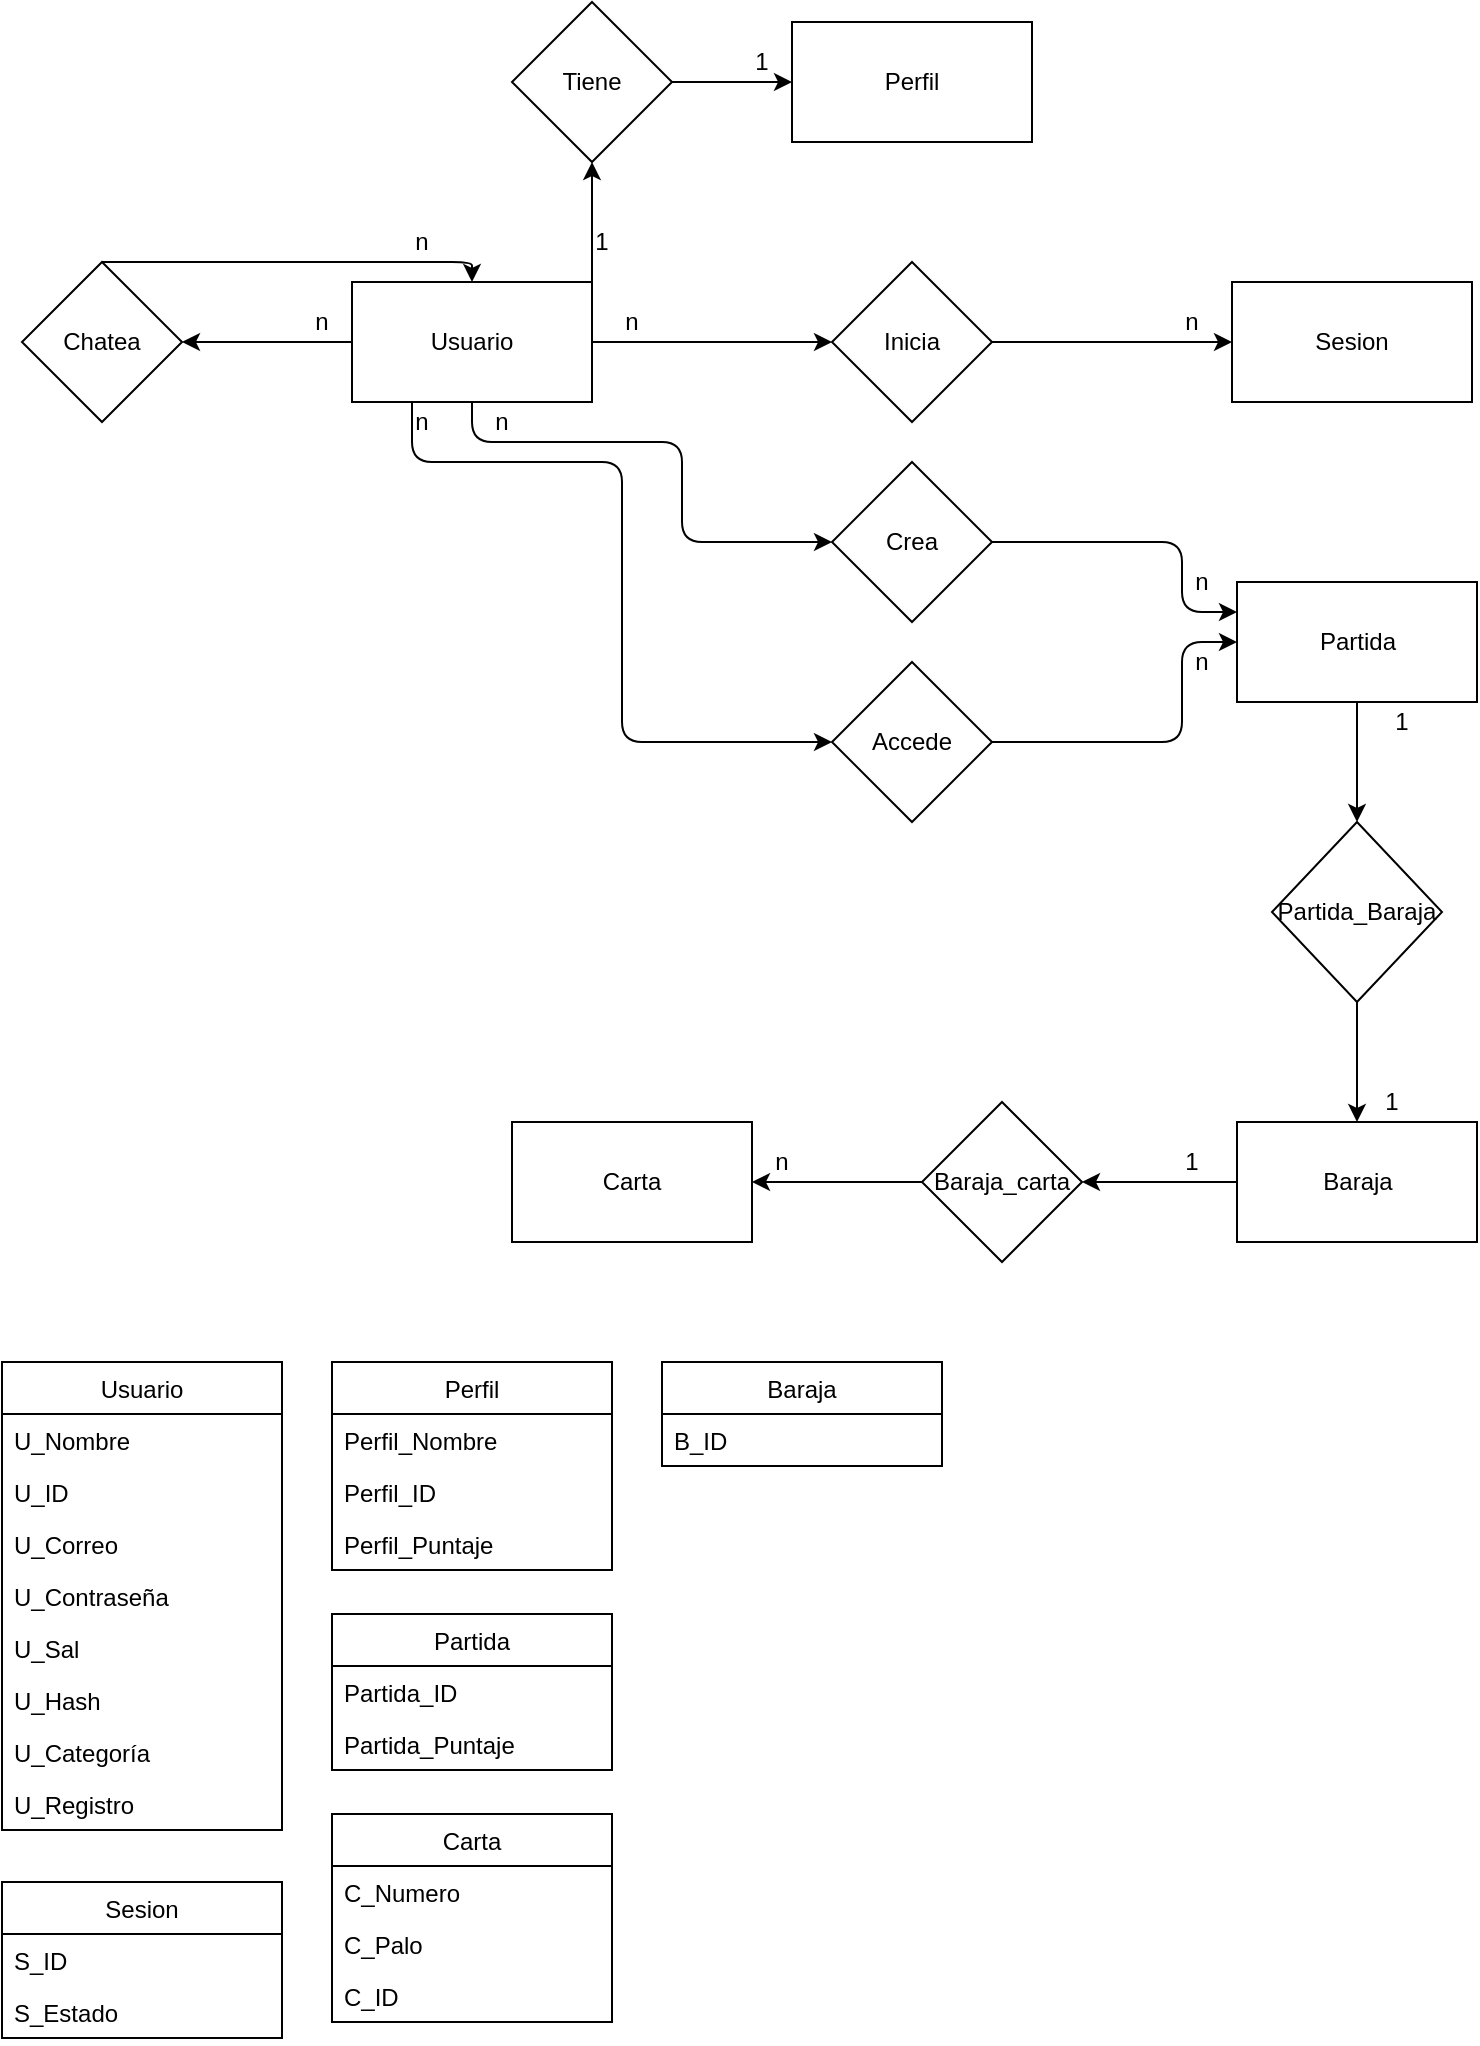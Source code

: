 <mxfile version="13.7.3" type="device"><diagram id="xdv91d4-Vmr4kZAku1YO" name="Page-1"><mxGraphModel dx="1061" dy="1552" grid="1" gridSize="10" guides="1" tooltips="1" connect="1" arrows="1" fold="1" page="1" pageScale="1" pageWidth="850" pageHeight="1100" math="0" shadow="0"><root><mxCell id="0"/><mxCell id="1" parent="0"/><mxCell id="jbKGC1kF1oDYvxE1R5Rq-1" value="Usuario" style="rounded=0;whiteSpace=wrap;html=1;" parent="1" vertex="1"><mxGeometry x="185" y="40" width="120" height="60" as="geometry"/></mxCell><mxCell id="jbKGC1kF1oDYvxE1R5Rq-6" value="Inicia" style="rhombus;whiteSpace=wrap;html=1;" parent="1" vertex="1"><mxGeometry x="425" y="30" width="80" height="80" as="geometry"/></mxCell><mxCell id="jbKGC1kF1oDYvxE1R5Rq-7" value="" style="endArrow=classic;html=1;exitX=1;exitY=0.5;exitDx=0;exitDy=0;entryX=0;entryY=0.5;entryDx=0;entryDy=0;" parent="1" source="jbKGC1kF1oDYvxE1R5Rq-1" target="jbKGC1kF1oDYvxE1R5Rq-6" edge="1"><mxGeometry width="50" height="50" relative="1" as="geometry"><mxPoint x="345" y="120" as="sourcePoint"/><mxPoint x="395" y="70" as="targetPoint"/></mxGeometry></mxCell><mxCell id="jbKGC1kF1oDYvxE1R5Rq-8" value="Sesion" style="rounded=0;whiteSpace=wrap;html=1;" parent="1" vertex="1"><mxGeometry x="625" y="40" width="120" height="60" as="geometry"/></mxCell><mxCell id="jbKGC1kF1oDYvxE1R5Rq-9" value="" style="endArrow=classic;html=1;exitX=1;exitY=0.5;exitDx=0;exitDy=0;entryX=0;entryY=0.5;entryDx=0;entryDy=0;" parent="1" source="jbKGC1kF1oDYvxE1R5Rq-6" target="jbKGC1kF1oDYvxE1R5Rq-8" edge="1"><mxGeometry width="50" height="50" relative="1" as="geometry"><mxPoint x="535" y="100" as="sourcePoint"/><mxPoint x="585" y="50" as="targetPoint"/></mxGeometry></mxCell><mxCell id="jbKGC1kF1oDYvxE1R5Rq-27" value="n" style="text;html=1;strokeColor=none;fillColor=none;align=center;verticalAlign=middle;whiteSpace=wrap;rounded=0;" parent="1" vertex="1"><mxGeometry x="305" y="50" width="40" height="20" as="geometry"/></mxCell><mxCell id="jbKGC1kF1oDYvxE1R5Rq-28" value="n" style="text;html=1;strokeColor=none;fillColor=none;align=center;verticalAlign=middle;whiteSpace=wrap;rounded=0;" parent="1" vertex="1"><mxGeometry x="585" y="50" width="40" height="20" as="geometry"/></mxCell><mxCell id="jbKGC1kF1oDYvxE1R5Rq-29" value="Chatea" style="rhombus;whiteSpace=wrap;html=1;" parent="1" vertex="1"><mxGeometry x="20" y="30" width="80" height="80" as="geometry"/></mxCell><mxCell id="jbKGC1kF1oDYvxE1R5Rq-32" value="" style="endArrow=classic;html=1;entryX=1;entryY=0.5;entryDx=0;entryDy=0;exitX=0;exitY=0.5;exitDx=0;exitDy=0;" parent="1" source="jbKGC1kF1oDYvxE1R5Rq-1" target="jbKGC1kF1oDYvxE1R5Rq-29" edge="1"><mxGeometry width="50" height="50" relative="1" as="geometry"><mxPoint x="120" y="100" as="sourcePoint"/><mxPoint x="170" y="50" as="targetPoint"/></mxGeometry></mxCell><mxCell id="jbKGC1kF1oDYvxE1R5Rq-33" value="" style="endArrow=classic;html=1;exitX=0.5;exitY=0;exitDx=0;exitDy=0;entryX=0.5;entryY=0;entryDx=0;entryDy=0;" parent="1" source="jbKGC1kF1oDYvxE1R5Rq-29" target="jbKGC1kF1oDYvxE1R5Rq-1" edge="1"><mxGeometry width="50" height="50" relative="1" as="geometry"><mxPoint x="140" y="50" as="sourcePoint"/><mxPoint x="250" y="30" as="targetPoint"/><Array as="points"><mxPoint x="160" y="30"/><mxPoint x="245" y="30"/></Array></mxGeometry></mxCell><mxCell id="jbKGC1kF1oDYvxE1R5Rq-34" value="n" style="text;html=1;strokeColor=none;fillColor=none;align=center;verticalAlign=middle;whiteSpace=wrap;rounded=0;" parent="1" vertex="1"><mxGeometry x="150" y="50" width="40" height="20" as="geometry"/></mxCell><mxCell id="jbKGC1kF1oDYvxE1R5Rq-35" value="n" style="text;html=1;strokeColor=none;fillColor=none;align=center;verticalAlign=middle;whiteSpace=wrap;rounded=0;" parent="1" vertex="1"><mxGeometry x="200" y="10" width="40" height="20" as="geometry"/></mxCell><mxCell id="jbKGC1kF1oDYvxE1R5Rq-36" value="Crea" style="rhombus;whiteSpace=wrap;html=1;" parent="1" vertex="1"><mxGeometry x="425" y="130" width="80" height="80" as="geometry"/></mxCell><mxCell id="jbKGC1kF1oDYvxE1R5Rq-37" value="Accede" style="rhombus;whiteSpace=wrap;html=1;" parent="1" vertex="1"><mxGeometry x="425" y="230" width="80" height="80" as="geometry"/></mxCell><mxCell id="jbKGC1kF1oDYvxE1R5Rq-38" value="" style="endArrow=classic;html=1;exitX=0.25;exitY=1;exitDx=0;exitDy=0;entryX=0;entryY=0.5;entryDx=0;entryDy=0;" parent="1" source="jbKGC1kF1oDYvxE1R5Rq-1" target="jbKGC1kF1oDYvxE1R5Rq-37" edge="1"><mxGeometry width="50" height="50" relative="1" as="geometry"><mxPoint x="340" y="180" as="sourcePoint"/><mxPoint x="390" y="130" as="targetPoint"/><Array as="points"><mxPoint x="215" y="130"/><mxPoint x="320" y="130"/><mxPoint x="320" y="180"/><mxPoint x="320" y="270"/></Array></mxGeometry></mxCell><mxCell id="jbKGC1kF1oDYvxE1R5Rq-39" value="" style="endArrow=classic;html=1;exitX=0.5;exitY=1;exitDx=0;exitDy=0;entryX=0;entryY=0.5;entryDx=0;entryDy=0;" parent="1" source="jbKGC1kF1oDYvxE1R5Rq-1" target="jbKGC1kF1oDYvxE1R5Rq-36" edge="1"><mxGeometry width="50" height="50" relative="1" as="geometry"><mxPoint x="360" y="160" as="sourcePoint"/><mxPoint x="410" y="110" as="targetPoint"/><Array as="points"><mxPoint x="245" y="120"/><mxPoint x="350" y="120"/><mxPoint x="350" y="170"/></Array></mxGeometry></mxCell><mxCell id="jbKGC1kF1oDYvxE1R5Rq-40" value="Partida" style="rounded=0;whiteSpace=wrap;html=1;" parent="1" vertex="1"><mxGeometry x="627.5" y="190" width="120" height="60" as="geometry"/></mxCell><mxCell id="jbKGC1kF1oDYvxE1R5Rq-41" value="" style="endArrow=classic;html=1;exitX=1;exitY=0.5;exitDx=0;exitDy=0;entryX=0;entryY=0.25;entryDx=0;entryDy=0;" parent="1" source="jbKGC1kF1oDYvxE1R5Rq-36" target="jbKGC1kF1oDYvxE1R5Rq-40" edge="1"><mxGeometry width="50" height="50" relative="1" as="geometry"><mxPoint x="560" y="230" as="sourcePoint"/><mxPoint x="610" y="180" as="targetPoint"/><Array as="points"><mxPoint x="600" y="170"/><mxPoint x="600" y="205"/></Array></mxGeometry></mxCell><mxCell id="jbKGC1kF1oDYvxE1R5Rq-42" value="" style="endArrow=classic;html=1;exitX=1;exitY=0.5;exitDx=0;exitDy=0;entryX=0;entryY=0.5;entryDx=0;entryDy=0;" parent="1" source="jbKGC1kF1oDYvxE1R5Rq-37" target="jbKGC1kF1oDYvxE1R5Rq-40" edge="1"><mxGeometry width="50" height="50" relative="1" as="geometry"><mxPoint x="530" y="310" as="sourcePoint"/><mxPoint x="580" y="260" as="targetPoint"/><Array as="points"><mxPoint x="600" y="270"/><mxPoint x="600" y="220"/></Array></mxGeometry></mxCell><mxCell id="jbKGC1kF1oDYvxE1R5Rq-43" value="n" style="text;html=1;strokeColor=none;fillColor=none;align=center;verticalAlign=middle;whiteSpace=wrap;rounded=0;" parent="1" vertex="1"><mxGeometry x="240" y="100" width="40" height="20" as="geometry"/></mxCell><mxCell id="jbKGC1kF1oDYvxE1R5Rq-44" value="n" style="text;html=1;strokeColor=none;fillColor=none;align=center;verticalAlign=middle;whiteSpace=wrap;rounded=0;" parent="1" vertex="1"><mxGeometry x="590" y="180" width="40" height="20" as="geometry"/></mxCell><mxCell id="jbKGC1kF1oDYvxE1R5Rq-45" value="n" style="text;html=1;strokeColor=none;fillColor=none;align=center;verticalAlign=middle;whiteSpace=wrap;rounded=0;" parent="1" vertex="1"><mxGeometry x="200" y="100" width="40" height="20" as="geometry"/></mxCell><mxCell id="jbKGC1kF1oDYvxE1R5Rq-46" value="n" style="text;html=1;strokeColor=none;fillColor=none;align=center;verticalAlign=middle;whiteSpace=wrap;rounded=0;" parent="1" vertex="1"><mxGeometry x="590" y="220" width="40" height="20" as="geometry"/></mxCell><mxCell id="jbKGC1kF1oDYvxE1R5Rq-68" value="Partida_Baraja" style="rhombus;whiteSpace=wrap;html=1;" parent="1" vertex="1"><mxGeometry x="645" y="310" width="85" height="90" as="geometry"/></mxCell><mxCell id="jbKGC1kF1oDYvxE1R5Rq-70" value="" style="endArrow=classic;html=1;exitX=0.5;exitY=1;exitDx=0;exitDy=0;entryX=0.5;entryY=0;entryDx=0;entryDy=0;" parent="1" source="jbKGC1kF1oDYvxE1R5Rq-40" target="jbKGC1kF1oDYvxE1R5Rq-68" edge="1"><mxGeometry width="50" height="50" relative="1" as="geometry"><mxPoint x="670" y="320" as="sourcePoint"/><mxPoint x="720" y="270" as="targetPoint"/></mxGeometry></mxCell><mxCell id="jbKGC1kF1oDYvxE1R5Rq-71" value="Baraja" style="rounded=0;whiteSpace=wrap;html=1;" parent="1" vertex="1"><mxGeometry x="627.5" y="460" width="120" height="60" as="geometry"/></mxCell><mxCell id="jbKGC1kF1oDYvxE1R5Rq-72" value="" style="endArrow=classic;html=1;exitX=0.5;exitY=1;exitDx=0;exitDy=0;entryX=0.5;entryY=0;entryDx=0;entryDy=0;" parent="1" source="jbKGC1kF1oDYvxE1R5Rq-68" target="jbKGC1kF1oDYvxE1R5Rq-71" edge="1"><mxGeometry width="50" height="50" relative="1" as="geometry"><mxPoint x="720" y="430" as="sourcePoint"/><mxPoint x="770" y="380" as="targetPoint"/></mxGeometry></mxCell><mxCell id="jbKGC1kF1oDYvxE1R5Rq-73" value="Carta" style="rounded=0;whiteSpace=wrap;html=1;" parent="1" vertex="1"><mxGeometry x="265" y="460" width="120" height="60" as="geometry"/></mxCell><mxCell id="jbKGC1kF1oDYvxE1R5Rq-74" value="Baraja_carta" style="rhombus;whiteSpace=wrap;html=1;" parent="1" vertex="1"><mxGeometry x="470" y="450" width="80" height="80" as="geometry"/></mxCell><mxCell id="jbKGC1kF1oDYvxE1R5Rq-75" value="" style="endArrow=classic;html=1;exitX=0;exitY=0.5;exitDx=0;exitDy=0;entryX=1;entryY=0.5;entryDx=0;entryDy=0;" parent="1" source="jbKGC1kF1oDYvxE1R5Rq-71" target="jbKGC1kF1oDYvxE1R5Rq-74" edge="1"><mxGeometry width="50" height="50" relative="1" as="geometry"><mxPoint x="570" y="510" as="sourcePoint"/><mxPoint x="620" y="460" as="targetPoint"/></mxGeometry></mxCell><mxCell id="jbKGC1kF1oDYvxE1R5Rq-76" value="" style="endArrow=classic;html=1;exitX=0;exitY=0.5;exitDx=0;exitDy=0;entryX=1;entryY=0.5;entryDx=0;entryDy=0;" parent="1" source="jbKGC1kF1oDYvxE1R5Rq-74" target="jbKGC1kF1oDYvxE1R5Rq-73" edge="1"><mxGeometry width="50" height="50" relative="1" as="geometry"><mxPoint x="410" y="510" as="sourcePoint"/><mxPoint x="460" y="460" as="targetPoint"/></mxGeometry></mxCell><mxCell id="jbKGC1kF1oDYvxE1R5Rq-77" value="1" style="text;html=1;strokeColor=none;fillColor=none;align=center;verticalAlign=middle;whiteSpace=wrap;rounded=0;" parent="1" vertex="1"><mxGeometry x="690" y="250" width="40" height="20" as="geometry"/></mxCell><mxCell id="jbKGC1kF1oDYvxE1R5Rq-78" value="1" style="text;html=1;strokeColor=none;fillColor=none;align=center;verticalAlign=middle;whiteSpace=wrap;rounded=0;" parent="1" vertex="1"><mxGeometry x="685" y="440" width="40" height="20" as="geometry"/></mxCell><mxCell id="jbKGC1kF1oDYvxE1R5Rq-79" value="1" style="text;html=1;strokeColor=none;fillColor=none;align=center;verticalAlign=middle;whiteSpace=wrap;rounded=0;" parent="1" vertex="1"><mxGeometry x="585" y="470" width="40" height="20" as="geometry"/></mxCell><mxCell id="jbKGC1kF1oDYvxE1R5Rq-80" value="n" style="text;html=1;strokeColor=none;fillColor=none;align=center;verticalAlign=middle;whiteSpace=wrap;rounded=0;" parent="1" vertex="1"><mxGeometry x="380" y="470" width="40" height="20" as="geometry"/></mxCell><mxCell id="jbKGC1kF1oDYvxE1R5Rq-81" value="" style="endArrow=classic;html=1;exitX=1;exitY=0;exitDx=0;exitDy=0;entryX=0.5;entryY=1;entryDx=0;entryDy=0;" parent="1" source="jbKGC1kF1oDYvxE1R5Rq-1" target="jbKGC1kF1oDYvxE1R5Rq-82" edge="1"><mxGeometry width="50" height="50" relative="1" as="geometry"><mxPoint x="270" y="30" as="sourcePoint"/><mxPoint x="320" y="-20" as="targetPoint"/></mxGeometry></mxCell><mxCell id="jbKGC1kF1oDYvxE1R5Rq-82" value="Tiene" style="rhombus;whiteSpace=wrap;html=1;" parent="1" vertex="1"><mxGeometry x="265" y="-100" width="80" height="80" as="geometry"/></mxCell><mxCell id="jbKGC1kF1oDYvxE1R5Rq-83" value="Perfil" style="rounded=0;whiteSpace=wrap;html=1;" parent="1" vertex="1"><mxGeometry x="405" y="-90" width="120" height="60" as="geometry"/></mxCell><mxCell id="jbKGC1kF1oDYvxE1R5Rq-84" value="" style="endArrow=classic;html=1;exitX=1;exitY=0.5;exitDx=0;exitDy=0;entryX=0;entryY=0.5;entryDx=0;entryDy=0;" parent="1" source="jbKGC1kF1oDYvxE1R5Rq-82" target="jbKGC1kF1oDYvxE1R5Rq-83" edge="1"><mxGeometry width="50" height="50" relative="1" as="geometry"><mxPoint x="340" y="-40" as="sourcePoint"/><mxPoint x="390" y="-90" as="targetPoint"/></mxGeometry></mxCell><mxCell id="jbKGC1kF1oDYvxE1R5Rq-85" value="1" style="text;html=1;strokeColor=none;fillColor=none;align=center;verticalAlign=middle;whiteSpace=wrap;rounded=0;" parent="1" vertex="1"><mxGeometry x="290" y="10" width="40" height="20" as="geometry"/></mxCell><mxCell id="jbKGC1kF1oDYvxE1R5Rq-86" value="1" style="text;html=1;strokeColor=none;fillColor=none;align=center;verticalAlign=middle;whiteSpace=wrap;rounded=0;" parent="1" vertex="1"><mxGeometry x="370" y="-80" width="40" height="20" as="geometry"/></mxCell><mxCell id="jbKGC1kF1oDYvxE1R5Rq-10" value="Usuario" style="swimlane;fontStyle=0;childLayout=stackLayout;horizontal=1;startSize=26;fillColor=none;horizontalStack=0;resizeParent=1;resizeParentMax=0;resizeLast=0;collapsible=1;marginBottom=0;" parent="1" vertex="1"><mxGeometry x="10" y="580" width="140" height="234" as="geometry"><mxRectangle x="10" y="530" width="70" height="26" as="alternateBounds"/></mxGeometry></mxCell><mxCell id="jbKGC1kF1oDYvxE1R5Rq-11" value="U_Nombre" style="text;strokeColor=none;fillColor=none;align=left;verticalAlign=top;spacingLeft=4;spacingRight=4;overflow=hidden;rotatable=0;points=[[0,0.5],[1,0.5]];portConstraint=eastwest;" parent="jbKGC1kF1oDYvxE1R5Rq-10" vertex="1"><mxGeometry y="26" width="140" height="26" as="geometry"/></mxCell><mxCell id="jbKGC1kF1oDYvxE1R5Rq-12" value="U_ID" style="text;strokeColor=none;fillColor=none;align=left;verticalAlign=top;spacingLeft=4;spacingRight=4;overflow=hidden;rotatable=0;points=[[0,0.5],[1,0.5]];portConstraint=eastwest;" parent="jbKGC1kF1oDYvxE1R5Rq-10" vertex="1"><mxGeometry y="52" width="140" height="26" as="geometry"/></mxCell><mxCell id="9f0nAlS3NZZL2y2wtXtC-17" value="U_Correo" style="text;strokeColor=none;fillColor=none;align=left;verticalAlign=top;spacingLeft=4;spacingRight=4;overflow=hidden;rotatable=0;points=[[0,0.5],[1,0.5]];portConstraint=eastwest;" parent="jbKGC1kF1oDYvxE1R5Rq-10" vertex="1"><mxGeometry y="78" width="140" height="26" as="geometry"/></mxCell><mxCell id="jbKGC1kF1oDYvxE1R5Rq-13" value="U_Contraseña" style="text;strokeColor=none;fillColor=none;align=left;verticalAlign=top;spacingLeft=4;spacingRight=4;overflow=hidden;rotatable=0;points=[[0,0.5],[1,0.5]];portConstraint=eastwest;" parent="jbKGC1kF1oDYvxE1R5Rq-10" vertex="1"><mxGeometry y="104" width="140" height="26" as="geometry"/></mxCell><mxCell id="9f0nAlS3NZZL2y2wtXtC-18" value="U_Sal" style="text;strokeColor=none;fillColor=none;align=left;verticalAlign=top;spacingLeft=4;spacingRight=4;overflow=hidden;rotatable=0;points=[[0,0.5],[1,0.5]];portConstraint=eastwest;" parent="jbKGC1kF1oDYvxE1R5Rq-10" vertex="1"><mxGeometry y="130" width="140" height="26" as="geometry"/></mxCell><mxCell id="jbKGC1kF1oDYvxE1R5Rq-26" value="U_Hash" style="text;strokeColor=none;fillColor=none;align=left;verticalAlign=top;spacingLeft=4;spacingRight=4;overflow=hidden;rotatable=0;points=[[0,0.5],[1,0.5]];portConstraint=eastwest;" parent="jbKGC1kF1oDYvxE1R5Rq-10" vertex="1"><mxGeometry y="156" width="140" height="26" as="geometry"/></mxCell><mxCell id="9f0nAlS3NZZL2y2wtXtC-19" value="U_Categoría" style="text;strokeColor=none;fillColor=none;align=left;verticalAlign=top;spacingLeft=4;spacingRight=4;overflow=hidden;rotatable=0;points=[[0,0.5],[1,0.5]];portConstraint=eastwest;" parent="jbKGC1kF1oDYvxE1R5Rq-10" vertex="1"><mxGeometry y="182" width="140" height="26" as="geometry"/></mxCell><mxCell id="9f0nAlS3NZZL2y2wtXtC-20" value="U_Registro" style="text;strokeColor=none;fillColor=none;align=left;verticalAlign=top;spacingLeft=4;spacingRight=4;overflow=hidden;rotatable=0;points=[[0,0.5],[1,0.5]];portConstraint=eastwest;" parent="jbKGC1kF1oDYvxE1R5Rq-10" vertex="1"><mxGeometry y="208" width="140" height="26" as="geometry"/></mxCell><mxCell id="jbKGC1kF1oDYvxE1R5Rq-14" value="Sesion" style="swimlane;fontStyle=0;childLayout=stackLayout;horizontal=1;startSize=26;fillColor=none;horizontalStack=0;resizeParent=1;resizeParentMax=0;resizeLast=0;collapsible=1;marginBottom=0;" parent="1" vertex="1"><mxGeometry x="10" y="840" width="140" height="78" as="geometry"/></mxCell><mxCell id="jbKGC1kF1oDYvxE1R5Rq-15" value="S_ID" style="text;strokeColor=none;fillColor=none;align=left;verticalAlign=top;spacingLeft=4;spacingRight=4;overflow=hidden;rotatable=0;points=[[0,0.5],[1,0.5]];portConstraint=eastwest;" parent="jbKGC1kF1oDYvxE1R5Rq-14" vertex="1"><mxGeometry y="26" width="140" height="26" as="geometry"/></mxCell><mxCell id="9f0nAlS3NZZL2y2wtXtC-21" value="S_Estado" style="text;strokeColor=none;fillColor=none;align=left;verticalAlign=top;spacingLeft=4;spacingRight=4;overflow=hidden;rotatable=0;points=[[0,0.5],[1,0.5]];portConstraint=eastwest;" parent="jbKGC1kF1oDYvxE1R5Rq-14" vertex="1"><mxGeometry y="52" width="140" height="26" as="geometry"/></mxCell><mxCell id="jbKGC1kF1oDYvxE1R5Rq-62" value="Perfil" style="swimlane;fontStyle=0;childLayout=stackLayout;horizontal=1;startSize=26;fillColor=none;horizontalStack=0;resizeParent=1;resizeParentMax=0;resizeLast=0;collapsible=1;marginBottom=0;" parent="1" vertex="1"><mxGeometry x="175" y="580" width="140" height="104" as="geometry"/></mxCell><mxCell id="jbKGC1kF1oDYvxE1R5Rq-63" value="Perfil_Nombre" style="text;strokeColor=none;fillColor=none;align=left;verticalAlign=top;spacingLeft=4;spacingRight=4;overflow=hidden;rotatable=0;points=[[0,0.5],[1,0.5]];portConstraint=eastwest;" parent="jbKGC1kF1oDYvxE1R5Rq-62" vertex="1"><mxGeometry y="26" width="140" height="26" as="geometry"/></mxCell><mxCell id="jbKGC1kF1oDYvxE1R5Rq-64" value="Perfil_ID" style="text;strokeColor=none;fillColor=none;align=left;verticalAlign=top;spacingLeft=4;spacingRight=4;overflow=hidden;rotatable=0;points=[[0,0.5],[1,0.5]];portConstraint=eastwest;" parent="jbKGC1kF1oDYvxE1R5Rq-62" vertex="1"><mxGeometry y="52" width="140" height="26" as="geometry"/></mxCell><mxCell id="jbKGC1kF1oDYvxE1R5Rq-65" value="Perfil_Puntaje" style="text;strokeColor=none;fillColor=none;align=left;verticalAlign=top;spacingLeft=4;spacingRight=4;overflow=hidden;rotatable=0;points=[[0,0.5],[1,0.5]];portConstraint=eastwest;" parent="jbKGC1kF1oDYvxE1R5Rq-62" vertex="1"><mxGeometry y="78" width="140" height="26" as="geometry"/></mxCell><mxCell id="jbKGC1kF1oDYvxE1R5Rq-47" value="Partida" style="swimlane;fontStyle=0;childLayout=stackLayout;horizontal=1;startSize=26;fillColor=none;horizontalStack=0;resizeParent=1;resizeParentMax=0;resizeLast=0;collapsible=1;marginBottom=0;" parent="1" vertex="1"><mxGeometry x="175" y="706" width="140" height="78" as="geometry"/></mxCell><mxCell id="jbKGC1kF1oDYvxE1R5Rq-49" value="Partida_ID" style="text;strokeColor=none;fillColor=none;align=left;verticalAlign=top;spacingLeft=4;spacingRight=4;overflow=hidden;rotatable=0;points=[[0,0.5],[1,0.5]];portConstraint=eastwest;" parent="jbKGC1kF1oDYvxE1R5Rq-47" vertex="1"><mxGeometry y="26" width="140" height="26" as="geometry"/></mxCell><mxCell id="jbKGC1kF1oDYvxE1R5Rq-67" value="Partida_Puntaje" style="text;strokeColor=none;fillColor=none;align=left;verticalAlign=top;spacingLeft=4;spacingRight=4;overflow=hidden;rotatable=0;points=[[0,0.5],[1,0.5]];portConstraint=eastwest;" parent="jbKGC1kF1oDYvxE1R5Rq-47" vertex="1"><mxGeometry y="52" width="140" height="26" as="geometry"/></mxCell><mxCell id="jbKGC1kF1oDYvxE1R5Rq-57" value="Carta" style="swimlane;fontStyle=0;childLayout=stackLayout;horizontal=1;startSize=26;fillColor=none;horizontalStack=0;resizeParent=1;resizeParentMax=0;resizeLast=0;collapsible=1;marginBottom=0;" parent="1" vertex="1"><mxGeometry x="175" y="806" width="140" height="104" as="geometry"/></mxCell><mxCell id="jbKGC1kF1oDYvxE1R5Rq-58" value="C_Numero" style="text;strokeColor=none;fillColor=none;align=left;verticalAlign=top;spacingLeft=4;spacingRight=4;overflow=hidden;rotatable=0;points=[[0,0.5],[1,0.5]];portConstraint=eastwest;" parent="jbKGC1kF1oDYvxE1R5Rq-57" vertex="1"><mxGeometry y="26" width="140" height="26" as="geometry"/></mxCell><mxCell id="jbKGC1kF1oDYvxE1R5Rq-59" value="C_Palo" style="text;strokeColor=none;fillColor=none;align=left;verticalAlign=top;spacingLeft=4;spacingRight=4;overflow=hidden;rotatable=0;points=[[0,0.5],[1,0.5]];portConstraint=eastwest;" parent="jbKGC1kF1oDYvxE1R5Rq-57" vertex="1"><mxGeometry y="52" width="140" height="26" as="geometry"/></mxCell><mxCell id="jbKGC1kF1oDYvxE1R5Rq-60" value="C_ID" style="text;strokeColor=none;fillColor=none;align=left;verticalAlign=top;spacingLeft=4;spacingRight=4;overflow=hidden;rotatable=0;points=[[0,0.5],[1,0.5]];portConstraint=eastwest;" parent="jbKGC1kF1oDYvxE1R5Rq-57" vertex="1"><mxGeometry y="78" width="140" height="26" as="geometry"/></mxCell><mxCell id="jbKGC1kF1oDYvxE1R5Rq-52" value="Baraja" style="swimlane;fontStyle=0;childLayout=stackLayout;horizontal=1;startSize=26;fillColor=none;horizontalStack=0;resizeParent=1;resizeParentMax=0;resizeLast=0;collapsible=1;marginBottom=0;" parent="1" vertex="1"><mxGeometry x="340" y="580" width="140" height="52" as="geometry"/></mxCell><mxCell id="jbKGC1kF1oDYvxE1R5Rq-54" value="B_ID" style="text;strokeColor=none;fillColor=none;align=left;verticalAlign=top;spacingLeft=4;spacingRight=4;overflow=hidden;rotatable=0;points=[[0,0.5],[1,0.5]];portConstraint=eastwest;" parent="jbKGC1kF1oDYvxE1R5Rq-52" vertex="1"><mxGeometry y="26" width="140" height="26" as="geometry"/></mxCell></root></mxGraphModel></diagram></mxfile>
